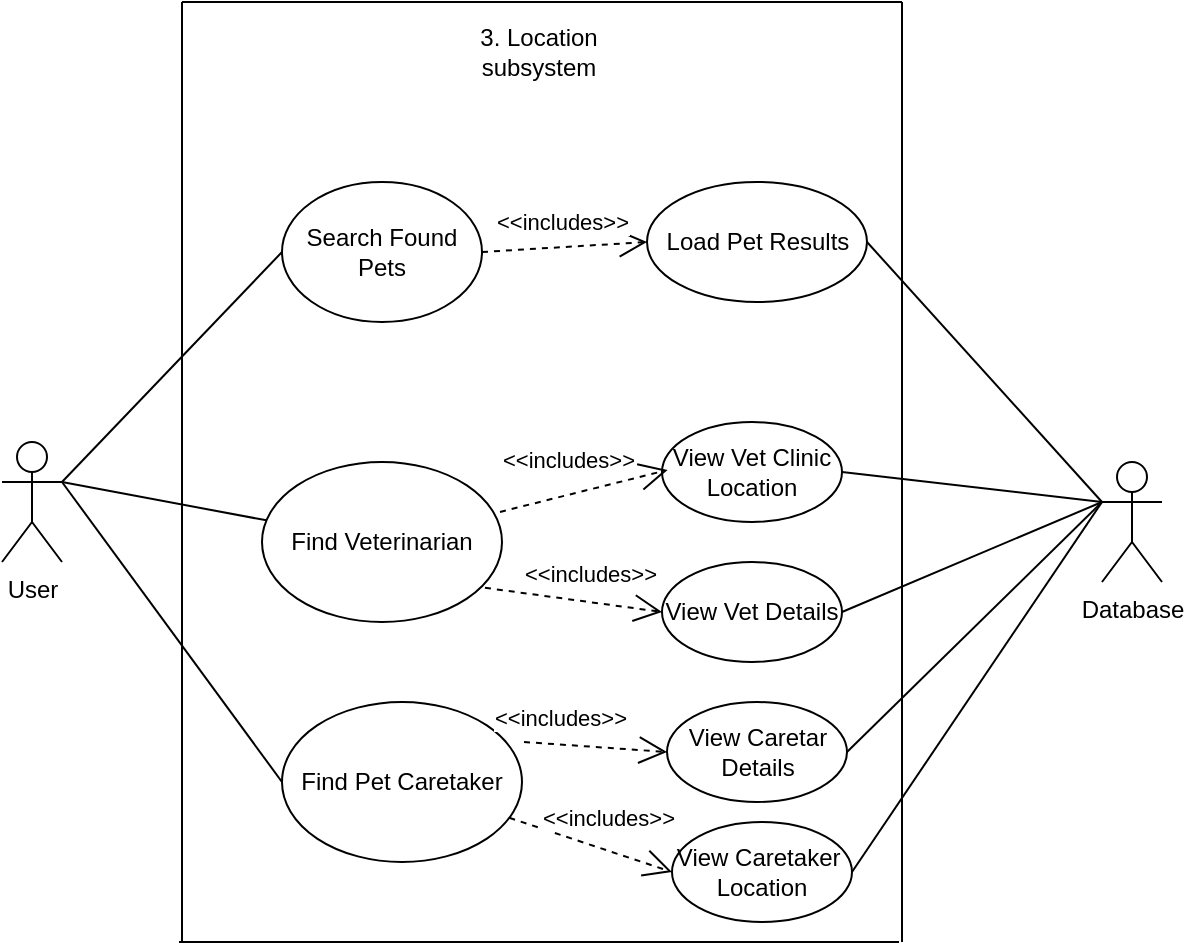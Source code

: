 <mxfile>
    <diagram name="Page-1" id="pyriwlf67giPjVCogMMf">
        <mxGraphModel dx="757" dy="543" grid="1" gridSize="10" guides="1" tooltips="1" connect="1" arrows="1" fold="1" page="1" pageScale="1" pageWidth="850" pageHeight="1100" math="0" shadow="0">
            <root>
                <mxCell id="0"/>
                <mxCell id="1" parent="0"/>
                <mxCell id="OU7FGH9eLf5QL7EvOKS6-1" value="Search Found Pets" style="ellipse;whiteSpace=wrap;html=1;" parent="1" vertex="1">
                    <mxGeometry x="230" y="110" width="100" height="70" as="geometry"/>
                </mxCell>
                <mxCell id="OU7FGH9eLf5QL7EvOKS6-2" value="Find Veterinarian" style="ellipse;whiteSpace=wrap;html=1;" parent="1" vertex="1">
                    <mxGeometry x="220" y="250" width="120" height="80" as="geometry"/>
                </mxCell>
                <mxCell id="OU7FGH9eLf5QL7EvOKS6-5" value="Database" style="shape=umlActor;verticalLabelPosition=bottom;verticalAlign=top;html=1;outlineConnect=0;" parent="1" vertex="1">
                    <mxGeometry x="640" y="250" width="30" height="60" as="geometry"/>
                </mxCell>
                <mxCell id="OU7FGH9eLf5QL7EvOKS6-10" value="" style="endArrow=none;html=1;rounded=0;" parent="1" target="OU7FGH9eLf5QL7EvOKS6-2" edge="1">
                    <mxGeometry width="50" height="50" relative="1" as="geometry">
                        <mxPoint x="120" y="260" as="sourcePoint"/>
                        <mxPoint x="340" y="190" as="targetPoint"/>
                    </mxGeometry>
                </mxCell>
                <mxCell id="OU7FGH9eLf5QL7EvOKS6-15" value="" style="endArrow=none;html=1;rounded=0;" parent="1" edge="1">
                    <mxGeometry width="50" height="50" relative="1" as="geometry">
                        <mxPoint x="180" y="490" as="sourcePoint"/>
                        <mxPoint x="180" y="20" as="targetPoint"/>
                    </mxGeometry>
                </mxCell>
                <mxCell id="OU7FGH9eLf5QL7EvOKS6-16" value="" style="endArrow=none;html=1;rounded=0;" parent="1" edge="1">
                    <mxGeometry width="50" height="50" relative="1" as="geometry">
                        <mxPoint x="540" y="20" as="sourcePoint"/>
                        <mxPoint x="180" y="20" as="targetPoint"/>
                    </mxGeometry>
                </mxCell>
                <mxCell id="OU7FGH9eLf5QL7EvOKS6-17" value="" style="endArrow=none;html=1;rounded=0;" parent="1" edge="1">
                    <mxGeometry width="50" height="50" relative="1" as="geometry">
                        <mxPoint x="540" y="490" as="sourcePoint"/>
                        <mxPoint x="540" y="20" as="targetPoint"/>
                    </mxGeometry>
                </mxCell>
                <mxCell id="OU7FGH9eLf5QL7EvOKS6-18" value="" style="endArrow=none;html=1;rounded=0;" parent="1" edge="1">
                    <mxGeometry width="50" height="50" relative="1" as="geometry">
                        <mxPoint x="178.5" y="490" as="sourcePoint"/>
                        <mxPoint x="538.5" y="490" as="targetPoint"/>
                        <Array as="points"/>
                    </mxGeometry>
                </mxCell>
                <mxCell id="OU7FGH9eLf5QL7EvOKS6-19" value="3. Location subsystem" style="text;html=1;align=center;verticalAlign=middle;whiteSpace=wrap;rounded=0;" parent="1" vertex="1">
                    <mxGeometry x="320" y="30" width="77" height="30" as="geometry"/>
                </mxCell>
                <mxCell id="OU7FGH9eLf5QL7EvOKS6-22" value="Load Pet Results" style="ellipse;whiteSpace=wrap;html=1;" parent="1" vertex="1">
                    <mxGeometry x="412.5" y="110" width="110" height="60" as="geometry"/>
                </mxCell>
                <mxCell id="OU7FGH9eLf5QL7EvOKS6-23" value="View Vet Clinic Location" style="ellipse;whiteSpace=wrap;html=1;" parent="1" vertex="1">
                    <mxGeometry x="420" y="230" width="90" height="50" as="geometry"/>
                </mxCell>
                <mxCell id="OU7FGH9eLf5QL7EvOKS6-24" value="View Vet Details" style="ellipse;whiteSpace=wrap;html=1;" parent="1" vertex="1">
                    <mxGeometry x="420" y="300" width="90" height="50" as="geometry"/>
                </mxCell>
                <mxCell id="OU7FGH9eLf5QL7EvOKS6-42" value="&amp;lt;&amp;lt;includes&amp;gt;&amp;gt;" style="endArrow=open;endSize=12;dashed=1;html=1;rounded=0;exitX=1;exitY=0.5;exitDx=0;exitDy=0;entryX=0;entryY=0.5;entryDx=0;entryDy=0;" parent="1" source="OU7FGH9eLf5QL7EvOKS6-1" target="OU7FGH9eLf5QL7EvOKS6-22" edge="1">
                    <mxGeometry x="-0.012" y="13" width="160" relative="1" as="geometry">
                        <mxPoint x="390" y="120" as="sourcePoint"/>
                        <mxPoint x="420" y="150" as="targetPoint"/>
                        <mxPoint as="offset"/>
                    </mxGeometry>
                </mxCell>
                <mxCell id="OU7FGH9eLf5QL7EvOKS6-43" value="&amp;lt;&amp;lt;includes&amp;gt;&amp;gt;" style="endArrow=open;endSize=12;dashed=1;html=1;rounded=0;entryX=0;entryY=0.5;entryDx=0;entryDy=0;" parent="1" edge="1">
                    <mxGeometry x="-0.095" y="17" width="160" relative="1" as="geometry">
                        <mxPoint x="339.0" y="274.955" as="sourcePoint"/>
                        <mxPoint x="422.82" y="254.0" as="targetPoint"/>
                        <mxPoint as="offset"/>
                    </mxGeometry>
                </mxCell>
                <mxCell id="OU7FGH9eLf5QL7EvOKS6-44" value="&amp;lt;&amp;lt;includes&amp;gt;&amp;gt;" style="endArrow=open;endSize=12;dashed=1;html=1;rounded=0;exitX=0.929;exitY=0.786;exitDx=0;exitDy=0;exitPerimeter=0;entryX=0;entryY=0.5;entryDx=0;entryDy=0;" parent="1" source="OU7FGH9eLf5QL7EvOKS6-2" target="OU7FGH9eLf5QL7EvOKS6-24" edge="1">
                    <mxGeometry x="0.144" y="14" width="160" relative="1" as="geometry">
                        <mxPoint x="390" y="220" as="sourcePoint"/>
                        <mxPoint x="420" y="350" as="targetPoint"/>
                        <mxPoint as="offset"/>
                    </mxGeometry>
                </mxCell>
                <mxCell id="ULhVJu0OLDamCF9XUSA2-2" value="" style="endArrow=none;html=1;rounded=0;entryX=0;entryY=0.5;entryDx=0;entryDy=0;" parent="1" target="OU7FGH9eLf5QL7EvOKS6-1" edge="1">
                    <mxGeometry width="50" height="50" relative="1" as="geometry">
                        <mxPoint x="120" y="260" as="sourcePoint"/>
                        <mxPoint x="230" y="220" as="targetPoint"/>
                    </mxGeometry>
                </mxCell>
                <mxCell id="ULhVJu0OLDamCF9XUSA2-3" value="Find Pet Caretaker" style="ellipse;whiteSpace=wrap;html=1;" parent="1" vertex="1">
                    <mxGeometry x="230" y="370" width="120" height="80" as="geometry"/>
                </mxCell>
                <mxCell id="ULhVJu0OLDamCF9XUSA2-4" value="View Caretar Details" style="ellipse;whiteSpace=wrap;html=1;" parent="1" vertex="1">
                    <mxGeometry x="422.5" y="370" width="90" height="50" as="geometry"/>
                </mxCell>
                <mxCell id="ULhVJu0OLDamCF9XUSA2-5" value="View Caretaker&amp;nbsp;&lt;div&gt;Location&lt;/div&gt;" style="ellipse;whiteSpace=wrap;html=1;" parent="1" vertex="1">
                    <mxGeometry x="425" y="430" width="90" height="50" as="geometry"/>
                </mxCell>
                <mxCell id="ULhVJu0OLDamCF9XUSA2-6" value="&amp;lt;&amp;lt;includes&amp;gt;&amp;gt;" style="endArrow=open;endSize=12;dashed=1;html=1;rounded=0;entryX=0;entryY=0.5;entryDx=0;entryDy=0;" parent="1" target="ULhVJu0OLDamCF9XUSA2-4" edge="1">
                    <mxGeometry x="-0.516" y="13" width="160" relative="1" as="geometry">
                        <mxPoint x="351" y="390" as="sourcePoint"/>
                        <mxPoint x="430" y="360" as="targetPoint"/>
                        <mxPoint as="offset"/>
                    </mxGeometry>
                </mxCell>
                <mxCell id="ULhVJu0OLDamCF9XUSA2-7" value="&amp;lt;&amp;lt;includes&amp;gt;&amp;gt;" style="endArrow=open;endSize=12;dashed=1;html=1;rounded=0;entryX=0;entryY=0.5;entryDx=0;entryDy=0;" parent="1" source="ULhVJu0OLDamCF9XUSA2-3" target="ULhVJu0OLDamCF9XUSA2-5" edge="1">
                    <mxGeometry x="0.091" y="16" width="160" relative="1" as="geometry">
                        <mxPoint x="361" y="400" as="sourcePoint"/>
                        <mxPoint x="443" y="402" as="targetPoint"/>
                        <mxPoint as="offset"/>
                    </mxGeometry>
                </mxCell>
                <mxCell id="ULhVJu0OLDamCF9XUSA2-8" value="" style="endArrow=none;html=1;rounded=0;entryX=0;entryY=0.5;entryDx=0;entryDy=0;" parent="1" target="ULhVJu0OLDamCF9XUSA2-3" edge="1">
                    <mxGeometry width="50" height="50" relative="1" as="geometry">
                        <mxPoint x="120" y="260" as="sourcePoint"/>
                        <mxPoint x="220" y="390" as="targetPoint"/>
                    </mxGeometry>
                </mxCell>
                <mxCell id="2" value="User" style="shape=umlActor;verticalLabelPosition=bottom;verticalAlign=top;html=1;outlineConnect=0;" vertex="1" parent="1">
                    <mxGeometry x="90" y="240" width="30" height="60" as="geometry"/>
                </mxCell>
                <mxCell id="3" value="" style="endArrow=none;html=1;rounded=0;entryX=1;entryY=0.5;entryDx=0;entryDy=0;exitX=0;exitY=0.333;exitDx=0;exitDy=0;exitPerimeter=0;" edge="1" parent="1" source="OU7FGH9eLf5QL7EvOKS6-5" target="OU7FGH9eLf5QL7EvOKS6-22">
                    <mxGeometry width="50" height="50" relative="1" as="geometry">
                        <mxPoint x="650" y="275.0" as="sourcePoint"/>
                        <mxPoint x="760" y="160" as="targetPoint"/>
                    </mxGeometry>
                </mxCell>
                <mxCell id="4" value="" style="endArrow=none;html=1;rounded=0;entryX=1;entryY=0.5;entryDx=0;entryDy=0;" edge="1" parent="1" target="OU7FGH9eLf5QL7EvOKS6-23">
                    <mxGeometry width="50" height="50" relative="1" as="geometry">
                        <mxPoint x="640" y="270" as="sourcePoint"/>
                        <mxPoint x="532.5" y="150" as="targetPoint"/>
                    </mxGeometry>
                </mxCell>
                <mxCell id="5" value="" style="endArrow=none;html=1;rounded=0;entryX=1;entryY=0.5;entryDx=0;entryDy=0;" edge="1" parent="1" target="OU7FGH9eLf5QL7EvOKS6-24">
                    <mxGeometry width="50" height="50" relative="1" as="geometry">
                        <mxPoint x="640" y="270" as="sourcePoint"/>
                        <mxPoint x="542.5" y="160" as="targetPoint"/>
                    </mxGeometry>
                </mxCell>
                <mxCell id="6" value="" style="endArrow=none;html=1;rounded=0;entryX=1;entryY=0.5;entryDx=0;entryDy=0;" edge="1" parent="1" target="ULhVJu0OLDamCF9XUSA2-4">
                    <mxGeometry width="50" height="50" relative="1" as="geometry">
                        <mxPoint x="640" y="270" as="sourcePoint"/>
                        <mxPoint x="552.5" y="170" as="targetPoint"/>
                    </mxGeometry>
                </mxCell>
                <mxCell id="7" value="" style="endArrow=none;html=1;rounded=0;entryX=1;entryY=0.5;entryDx=0;entryDy=0;" edge="1" parent="1" target="ULhVJu0OLDamCF9XUSA2-5">
                    <mxGeometry width="50" height="50" relative="1" as="geometry">
                        <mxPoint x="640" y="270" as="sourcePoint"/>
                        <mxPoint x="562.5" y="180" as="targetPoint"/>
                    </mxGeometry>
                </mxCell>
            </root>
        </mxGraphModel>
    </diagram>
</mxfile>